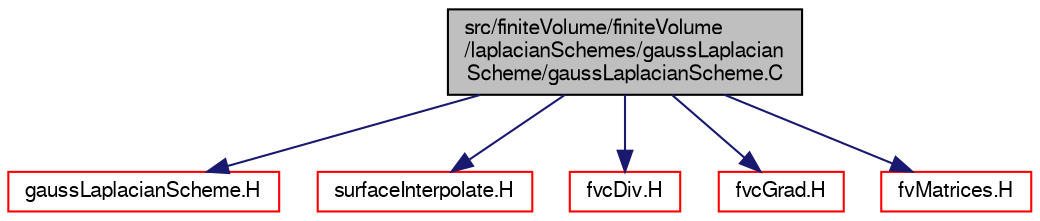 digraph "src/finiteVolume/finiteVolume/laplacianSchemes/gaussLaplacianScheme/gaussLaplacianScheme.C"
{
  bgcolor="transparent";
  edge [fontname="FreeSans",fontsize="10",labelfontname="FreeSans",labelfontsize="10"];
  node [fontname="FreeSans",fontsize="10",shape=record];
  Node0 [label="src/finiteVolume/finiteVolume\l/laplacianSchemes/gaussLaplacian\lScheme/gaussLaplacianScheme.C",height=0.2,width=0.4,color="black", fillcolor="grey75", style="filled", fontcolor="black"];
  Node0 -> Node1 [color="midnightblue",fontsize="10",style="solid",fontname="FreeSans"];
  Node1 [label="gaussLaplacianScheme.H",height=0.2,width=0.4,color="red",URL="$a03185.html"];
  Node0 -> Node84 [color="midnightblue",fontsize="10",style="solid",fontname="FreeSans"];
  Node84 [label="surfaceInterpolate.H",height=0.2,width=0.4,color="red",URL="$a04307.html",tooltip="Surface Interpolation. "];
  Node0 -> Node88 [color="midnightblue",fontsize="10",style="solid",fontname="FreeSans"];
  Node88 [label="fvcDiv.H",height=0.2,width=0.4,color="red",URL="$a02966.html",tooltip="Calculate the divergence of the given field. "];
  Node0 -> Node89 [color="midnightblue",fontsize="10",style="solid",fontname="FreeSans"];
  Node89 [label="fvcGrad.H",height=0.2,width=0.4,color="red",URL="$a02978.html",tooltip="Calculate the gradient of the given field. "];
  Node0 -> Node90 [color="midnightblue",fontsize="10",style="solid",fontname="FreeSans"];
  Node90 [label="fvMatrices.H",height=0.2,width=0.4,color="red",URL="$a03272.html",tooltip="A special matrix type and solver, designed for finite volume solutions of scalar equations. "];
}
